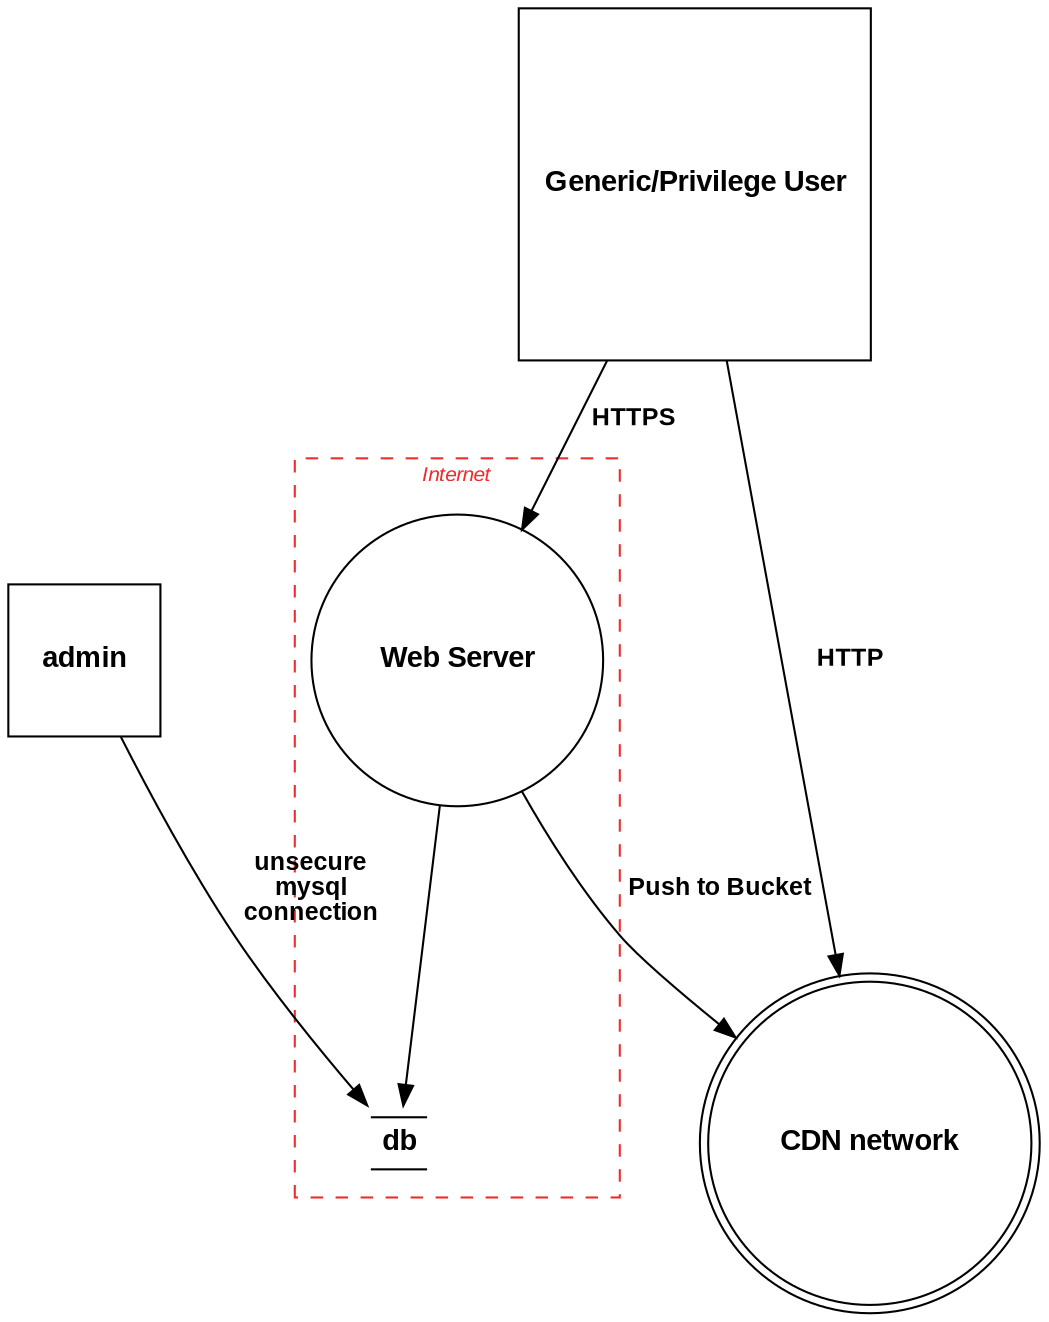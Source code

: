 digraph tm {
	graph [
	fontname = Arial;
	fontsize = 14;
	]
	node [
	fontname = Arial;
	fontsize = 14;
	rankdir = lr;
	]
	edge [
	shape = none;
	fontname = Arial;
	fontsize = 12;
	]
	labelloc = "t";
	fontsize = 20;
	nodesep = 1;

subgraph cluster_bfaefefcfbeeafeefac {
	graph [
		fontsize = 10;
		fontcolor = firebrick2;
		style = dashed;
		color = firebrick2;
		label = <<i>Internet</i>>;
	]

aaedcfceefeffbdc [
	shape = circle
	color = black
	label = <<table border="0" cellborder="0" cellpadding="2"><tr><td><b>Web Server</b></td></tr></table>>;
]
acbfeaddadeceddbbbbca [
	shape = none;
	color = black;
	label = <<table sides="TB" cellborder="0" cellpadding="2"><tr><td><font color="black"><b>db</b></font></td></tr></table>>;
]

}

abbfadcbfacaebcdefda [
	shape = square;
	label = <<table border="0" cellborder="0" cellpadding="2"><tr><td><b>Generic/Privilege User</b></td></tr></table>>;
]
	abbfadcbfacaebcdefda -> aaedcfceefeffbdc [
		color = black;
		label = <<table border="0" cellborder="0" cellpadding="2"><tr><td><font color ="black"><b>HTTPS</b></font></td></tr></table>>;
	]
	aaedcfceefeffbdc -> acbfeaddadeceddbbbbca [
		color = black;
		label = <<table border="0" cellborder="0" cellpadding="2"><tr><td><font color ="black"><b> </b></font></td></tr></table>>;
	]
cafbfbfeedbdeecbccebfdf [
	shape = square;
	label = <<table border="0" cellborder="0" cellpadding="2"><tr><td><b> admin </b></td></tr></table>>;
]
	cafbfbfeedbdeecbccebfdf -> acbfeaddadeceddbbbbca [
		color = black;
		label = <<table border="0" cellborder="0" cellpadding="2"><tr><td><font color ="black"><b>unsecure<br/>mysql<br/>connection</b></font></td></tr></table>>;
	]
bebdddeabdfbacdceded [
	shape = doublecircle;
	color = black;

	label = <<table border="0" cellborder="0" cellpadding="2"><tr><td><font color="black"><b>CDN network</b></font></td></tr></table>>;
]
	abbfadcbfacaebcdefda -> bebdddeabdfbacdceded [
		color = black;
		label = <<table border="0" cellborder="0" cellpadding="2"><tr><td><font color ="black"><b>HTTP</b></font></td></tr></table>>;
	]
	aaedcfceefeffbdc -> bebdddeabdfbacdceded [
		color = black;
		label = <<table border="0" cellborder="0" cellpadding="2"><tr><td><font color ="black"><b>Push to Bucket</b></font></td></tr></table>>;
	]
}
